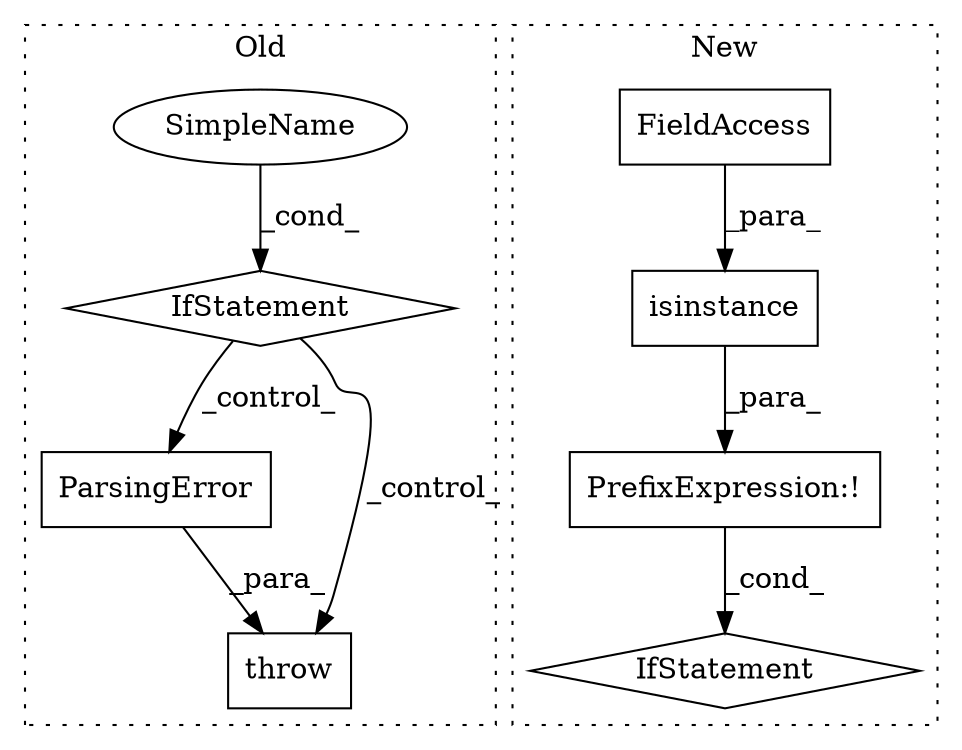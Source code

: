digraph G {
subgraph cluster0 {
1 [label="ParsingError" a="32" s="3663,3745" l="13,1" shape="box"];
4 [label="IfStatement" a="25" s="3566,3645" l="4,2" shape="diamond"];
7 [label="SimpleName" a="42" s="" l="" shape="ellipse"];
8 [label="throw" a="53" s="3657" l="6" shape="box"];
label = "Old";
style="dotted";
}
subgraph cluster1 {
2 [label="isinstance" a="32" s="3524,3552" l="11,1" shape="box"];
3 [label="FieldAccess" a="22" s="3548" l="4" shape="box"];
5 [label="IfStatement" a="25" s="3519,3553" l="4,2" shape="diamond"];
6 [label="PrefixExpression:!" a="38" s="3523" l="1" shape="box"];
label = "New";
style="dotted";
}
1 -> 8 [label="_para_"];
2 -> 6 [label="_para_"];
3 -> 2 [label="_para_"];
4 -> 8 [label="_control_"];
4 -> 1 [label="_control_"];
6 -> 5 [label="_cond_"];
7 -> 4 [label="_cond_"];
}